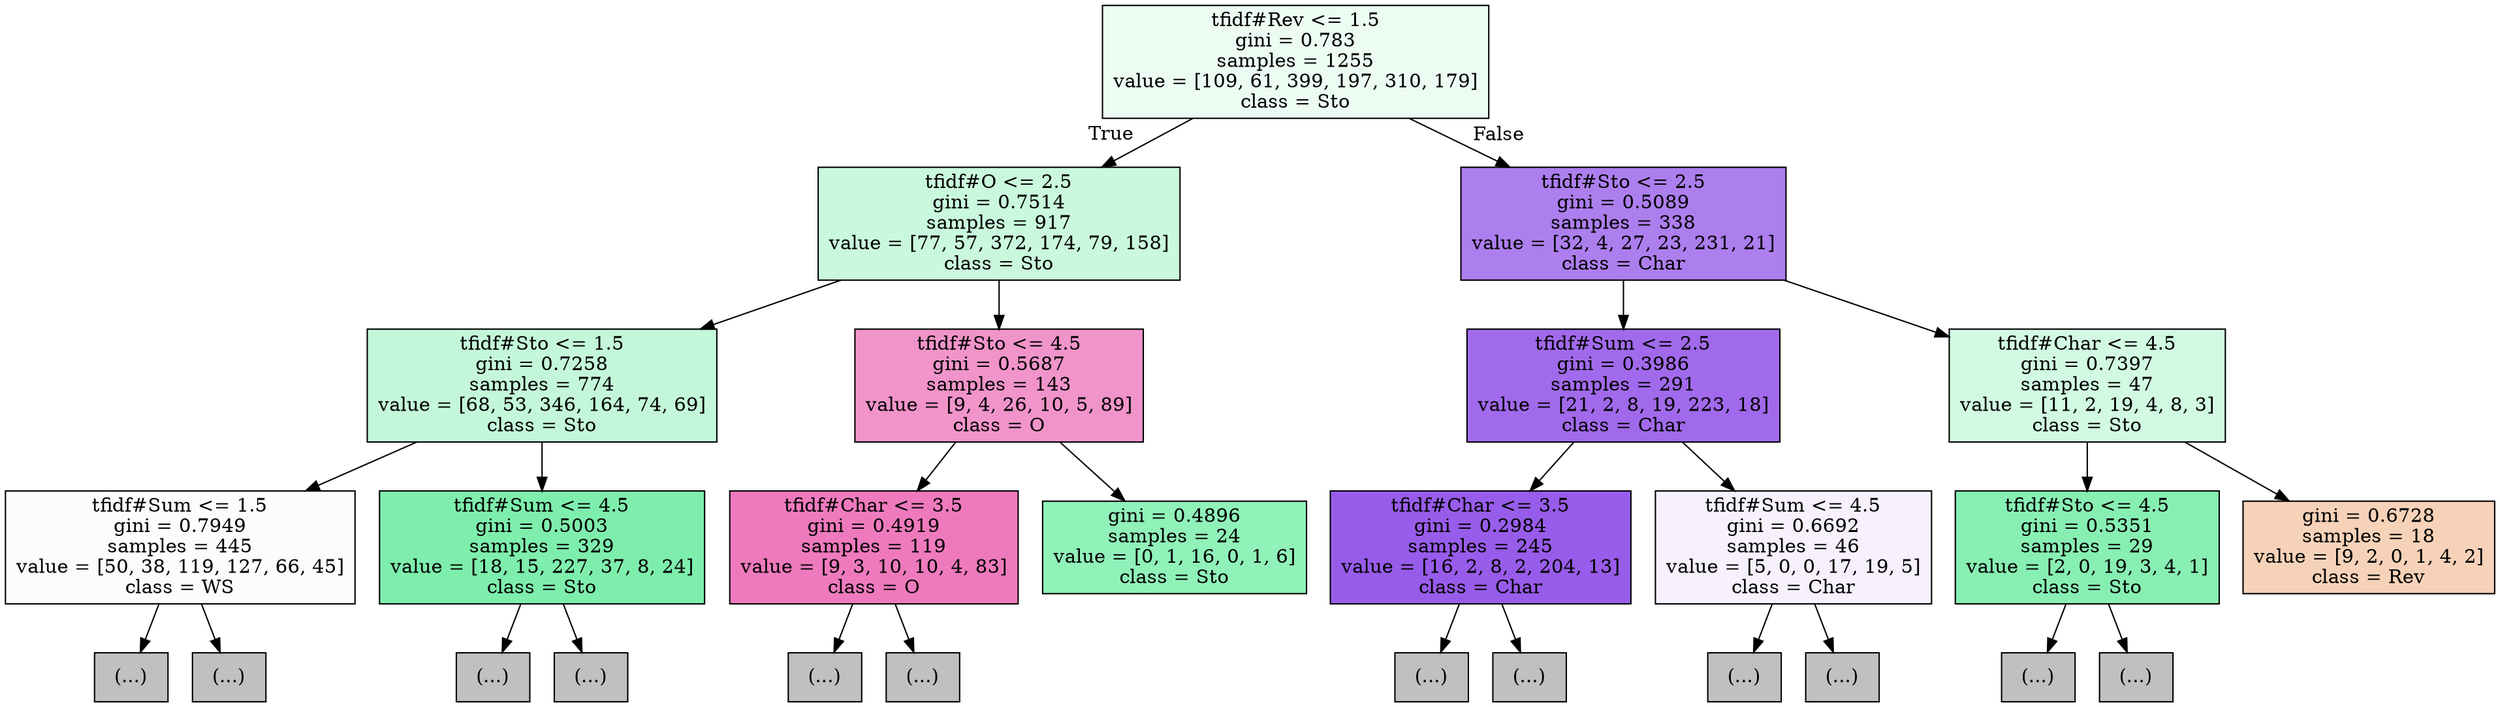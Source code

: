 digraph Tree {
node [shape=box, style="filled", color="black"] ;
0 [label="tfidf#Rev <= 1.5\ngini = 0.783\nsamples = 1255\nvalue = [109, 61, 399, 197, 310, 179]\nclass = Sto", fillcolor="#39e58118"] ;
1 [label="tfidf#O <= 2.5\ngini = 0.7514\nsamples = 917\nvalue = [77, 57, 372, 174, 79, 158]\nclass = Sto", fillcolor="#39e58144"] ;
0 -> 1 [labeldistance=2.5, labelangle=45, headlabel="True"] ;
2 [label="tfidf#Sto <= 1.5\ngini = 0.7258\nsamples = 774\nvalue = [68, 53, 346, 164, 74, 69]\nclass = Sto", fillcolor="#39e5814c"] ;
1 -> 2 ;
3 [label="tfidf#Sum <= 1.5\ngini = 0.7949\nsamples = 445\nvalue = [50, 38, 119, 127, 66, 45]\nclass = WS", fillcolor="#399de506"] ;
2 -> 3 ;
4 [label="(...)", fillcolor="#C0C0C0"] ;
3 -> 4 ;
35 [label="(...)", fillcolor="#C0C0C0"] ;
3 -> 35 ;
50 [label="tfidf#Sum <= 4.5\ngini = 0.5003\nsamples = 329\nvalue = [18, 15, 227, 37, 8, 24]\nclass = Sto", fillcolor="#39e581a6"] ;
2 -> 50 ;
51 [label="(...)", fillcolor="#C0C0C0"] ;
50 -> 51 ;
84 [label="(...)", fillcolor="#C0C0C0"] ;
50 -> 84 ;
85 [label="tfidf#Sto <= 4.5\ngini = 0.5687\nsamples = 143\nvalue = [9, 4, 26, 10, 5, 89]\nclass = O", fillcolor="#e5399d89"] ;
1 -> 85 ;
86 [label="tfidf#Char <= 3.5\ngini = 0.4919\nsamples = 119\nvalue = [9, 3, 10, 10, 4, 83]\nclass = O", fillcolor="#e5399dab"] ;
85 -> 86 ;
87 [label="(...)", fillcolor="#C0C0C0"] ;
86 -> 87 ;
96 [label="(...)", fillcolor="#C0C0C0"] ;
86 -> 96 ;
97 [label="gini = 0.4896\nsamples = 24\nvalue = [0, 1, 16, 0, 1, 6]\nclass = Sto", fillcolor="#39e5818e"] ;
85 -> 97 ;
98 [label="tfidf#Sto <= 2.5\ngini = 0.5089\nsamples = 338\nvalue = [32, 4, 27, 23, 231, 21]\nclass = Char", fillcolor="#8139e5a6"] ;
0 -> 98 [labeldistance=2.5, labelangle=-45, headlabel="False"] ;
99 [label="tfidf#Sum <= 2.5\ngini = 0.3986\nsamples = 291\nvalue = [21, 2, 8, 19, 223, 18]\nclass = Char", fillcolor="#8139e5bf"] ;
98 -> 99 ;
100 [label="tfidf#Char <= 3.5\ngini = 0.2984\nsamples = 245\nvalue = [16, 2, 8, 2, 204, 13]\nclass = Char", fillcolor="#8139e5d1"] ;
99 -> 100 ;
101 [label="(...)", fillcolor="#C0C0C0"] ;
100 -> 101 ;
116 [label="(...)", fillcolor="#C0C0C0"] ;
100 -> 116 ;
119 [label="tfidf#Sum <= 4.5\ngini = 0.6692\nsamples = 46\nvalue = [5, 0, 0, 17, 19, 5]\nclass = Char", fillcolor="#8139e512"] ;
99 -> 119 ;
120 [label="(...)", fillcolor="#C0C0C0"] ;
119 -> 120 ;
123 [label="(...)", fillcolor="#C0C0C0"] ;
119 -> 123 ;
124 [label="tfidf#Char <= 4.5\ngini = 0.7397\nsamples = 47\nvalue = [11, 2, 19, 4, 8, 3]\nclass = Sto", fillcolor="#39e58139"] ;
98 -> 124 ;
125 [label="tfidf#Sto <= 4.5\ngini = 0.5351\nsamples = 29\nvalue = [2, 0, 19, 3, 4, 1]\nclass = Sto", fillcolor="#39e58199"] ;
124 -> 125 ;
126 [label="(...)", fillcolor="#C0C0C0"] ;
125 -> 126 ;
127 [label="(...)", fillcolor="#C0C0C0"] ;
125 -> 127 ;
128 [label="gini = 0.6728\nsamples = 18\nvalue = [9, 2, 0, 1, 4, 2]\nclass = Rev", fillcolor="#e581395b"] ;
124 -> 128 ;
}